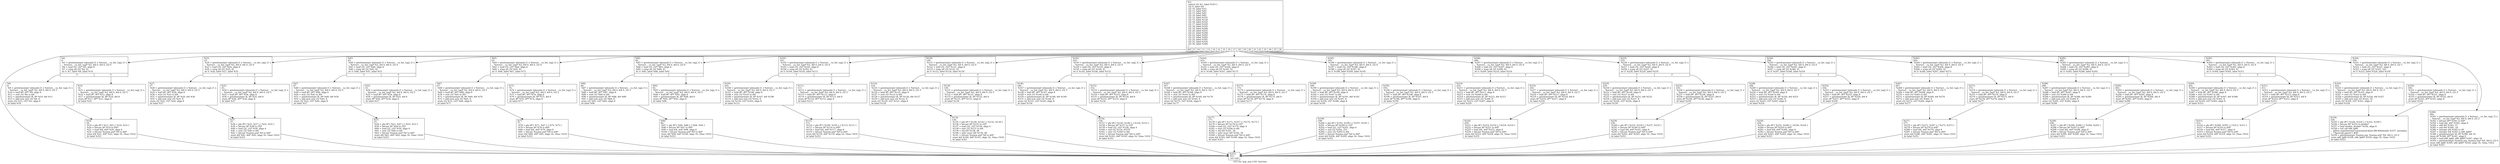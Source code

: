 digraph "CFG for 'pop_arg.1192' function" {
	label="CFG for 'pop_arg.1192' function";

	Node0x1598920 [shape=record,label="{%3:\l  switch i32 %1, label %351 [\l    i32 9, label %4\l    i32 10, label %23\l    i32 11, label %43\l    i32 13, label %63\l    i32 14, label %82\l    i32 12, label %101\l    i32 15, label %120\l    i32 16, label %142\l    i32 17, label %163\l    i32 18, label %185\l    i32 19, label %206\l    i32 20, label %225\l    i32 21, label %244\l    i32 22, label %263\l    i32 23, label %282\l    i32 24, label %301\l    i32 25, label %320\l    i32 26, label %340\l  ]\l|{<s0>def|<s1>9|<s2>10|<s3>11|<s4>13|<s5>14|<s6>12|<s7>15|<s8>16|<s9>17|<s10>18|<s11>19|<s12>20|<s13>21|<s14>22|<s15>23|<s16>24|<s17>25|<s18>26}}"];
	Node0x1598920:s0 -> Node0x1599f80;
	Node0x1598920:s1 -> Node0x15989f0;
	Node0x1598920:s2 -> Node0x1598b30;
	Node0x1598920:s3 -> Node0x1598c70;
	Node0x1598920:s4 -> Node0x1598db0;
	Node0x1598920:s5 -> Node0x1598ef0;
	Node0x1598920:s6 -> Node0x1599030;
	Node0x1598920:s7 -> Node0x1599170;
	Node0x1598920:s8 -> Node0x15992b0;
	Node0x1598920:s9 -> Node0x15993f0;
	Node0x1598920:s10 -> Node0x1599530;
	Node0x1598920:s11 -> Node0x1599670;
	Node0x1598920:s12 -> Node0x15997b0;
	Node0x1598920:s13 -> Node0x15998f0;
	Node0x1598920:s14 -> Node0x1599a30;
	Node0x1598920:s15 -> Node0x1599b70;
	Node0x1598920:s16 -> Node0x1599cb0;
	Node0x1598920:s17 -> Node0x1599df0;
	Node0x1598920:s18 -> Node0x1599f30;
	Node0x15989f0 [shape=record,label="{%4:\l4:                                                \l  %5 = getelementptr inbounds [1 x %struct.__va_list_tag], [1 x\l... %struct.__va_list_tag]* %2, i64 0, i64 0, i32 0\l  %6 = load i32, i32* %5, align 8\l  %7 = icmp ult i32 %6, 41\l  br i1 %7, label %8, label %14\l|{<s0>T|<s1>F}}"];
	Node0x15989f0:s0 -> Node0x1598a40;
	Node0x15989f0:s1 -> Node0x1598a90;
	Node0x1598a40 [shape=record,label="{%8:\l8:                                                \l  %9 = getelementptr inbounds [1 x %struct.__va_list_tag], [1 x\l... %struct.__va_list_tag]* %2, i64 0, i64 0, i32 3\l  %10 = load i8*, i8** %9, align 8\l  %11 = zext i32 %6 to i64\l  %12 = getelementptr i8, i8* %10, i64 %11\l  %13 = add nuw nsw i32 %6, 8\l  store i32 %13, i32* %5, align 8\l  br label %18\l}"];
	Node0x1598a40 -> Node0x1598ae0;
	Node0x1598a90 [shape=record,label="{%14:\l14:                                               \l  %15 = getelementptr inbounds [1 x %struct.__va_list_tag], [1 x\l... %struct.__va_list_tag]* %2, i64 0, i64 0, i32 2\l  %16 = load i8*, i8** %15, align 8\l  %17 = getelementptr i8, i8* %16, i64 8\l  store i8* %17, i8** %15, align 8\l  br label %18\l}"];
	Node0x1598a90 -> Node0x1598ae0;
	Node0x1598ae0 [shape=record,label="{%18:\l18:                                               \l  %19 = phi i8* [ %12, %8 ], [ %16, %14 ]\l  %20 = bitcast i8* %19 to i64*\l  %21 = load i64, i64* %20, align 8\l  %22 = bitcast %union.arg* %0 to i64*\l  store i64 %21, i64* %22, align 16, !tbaa !1632\l  br label %351\l}"];
	Node0x1598ae0 -> Node0x1599f80;
	Node0x1598b30 [shape=record,label="{%23:\l23:                                               \l  %24 = getelementptr inbounds [1 x %struct.__va_list_tag], [1 x\l... %struct.__va_list_tag]* %2, i64 0, i64 0, i32 0\l  %25 = load i32, i32* %24, align 8\l  %26 = icmp ult i32 %25, 41\l  br i1 %26, label %27, label %33\l|{<s0>T|<s1>F}}"];
	Node0x1598b30:s0 -> Node0x1598b80;
	Node0x1598b30:s1 -> Node0x1598bd0;
	Node0x1598b80 [shape=record,label="{%27:\l27:                                               \l  %28 = getelementptr inbounds [1 x %struct.__va_list_tag], [1 x\l... %struct.__va_list_tag]* %2, i64 0, i64 0, i32 3\l  %29 = load i8*, i8** %28, align 8\l  %30 = zext i32 %25 to i64\l  %31 = getelementptr i8, i8* %29, i64 %30\l  %32 = add nuw nsw i32 %25, 8\l  store i32 %32, i32* %24, align 8\l  br label %37\l}"];
	Node0x1598b80 -> Node0x1598c20;
	Node0x1598bd0 [shape=record,label="{%33:\l33:                                               \l  %34 = getelementptr inbounds [1 x %struct.__va_list_tag], [1 x\l... %struct.__va_list_tag]* %2, i64 0, i64 0, i32 2\l  %35 = load i8*, i8** %34, align 8\l  %36 = getelementptr i8, i8* %35, i64 8\l  store i8* %36, i8** %34, align 8\l  br label %37\l}"];
	Node0x1598bd0 -> Node0x1598c20;
	Node0x1598c20 [shape=record,label="{%37:\l37:                                               \l  %38 = phi i8* [ %31, %27 ], [ %35, %33 ]\l  %39 = bitcast i8* %38 to i32*\l  %40 = load i32, i32* %39, align 4\l  %41 = sext i32 %40 to i64\l  %42 = bitcast %union.arg* %0 to i64*\l  store i64 %41, i64* %42, align 16, !tbaa !1632\l  br label %351\l}"];
	Node0x1598c20 -> Node0x1599f80;
	Node0x1598c70 [shape=record,label="{%43:\l43:                                               \l  %44 = getelementptr inbounds [1 x %struct.__va_list_tag], [1 x\l... %struct.__va_list_tag]* %2, i64 0, i64 0, i32 0\l  %45 = load i32, i32* %44, align 8\l  %46 = icmp ult i32 %45, 41\l  br i1 %46, label %47, label %53\l|{<s0>T|<s1>F}}"];
	Node0x1598c70:s0 -> Node0x1598cc0;
	Node0x1598c70:s1 -> Node0x1598d10;
	Node0x1598cc0 [shape=record,label="{%47:\l47:                                               \l  %48 = getelementptr inbounds [1 x %struct.__va_list_tag], [1 x\l... %struct.__va_list_tag]* %2, i64 0, i64 0, i32 3\l  %49 = load i8*, i8** %48, align 8\l  %50 = zext i32 %45 to i64\l  %51 = getelementptr i8, i8* %49, i64 %50\l  %52 = add nuw nsw i32 %45, 8\l  store i32 %52, i32* %44, align 8\l  br label %57\l}"];
	Node0x1598cc0 -> Node0x1598d60;
	Node0x1598d10 [shape=record,label="{%53:\l53:                                               \l  %54 = getelementptr inbounds [1 x %struct.__va_list_tag], [1 x\l... %struct.__va_list_tag]* %2, i64 0, i64 0, i32 2\l  %55 = load i8*, i8** %54, align 8\l  %56 = getelementptr i8, i8* %55, i64 8\l  store i8* %56, i8** %54, align 8\l  br label %57\l}"];
	Node0x1598d10 -> Node0x1598d60;
	Node0x1598d60 [shape=record,label="{%57:\l57:                                               \l  %58 = phi i8* [ %51, %47 ], [ %55, %53 ]\l  %59 = bitcast i8* %58 to i32*\l  %60 = load i32, i32* %59, align 4\l  %61 = zext i32 %60 to i64\l  %62 = bitcast %union.arg* %0 to i64*\l  store i64 %61, i64* %62, align 16, !tbaa !1632\l  br label %351\l}"];
	Node0x1598d60 -> Node0x1599f80;
	Node0x1598db0 [shape=record,label="{%63:\l63:                                               \l  %64 = getelementptr inbounds [1 x %struct.__va_list_tag], [1 x\l... %struct.__va_list_tag]* %2, i64 0, i64 0, i32 0\l  %65 = load i32, i32* %64, align 8\l  %66 = icmp ult i32 %65, 41\l  br i1 %66, label %67, label %73\l|{<s0>T|<s1>F}}"];
	Node0x1598db0:s0 -> Node0x1598e00;
	Node0x1598db0:s1 -> Node0x1598e50;
	Node0x1598e00 [shape=record,label="{%67:\l67:                                               \l  %68 = getelementptr inbounds [1 x %struct.__va_list_tag], [1 x\l... %struct.__va_list_tag]* %2, i64 0, i64 0, i32 3\l  %69 = load i8*, i8** %68, align 8\l  %70 = zext i32 %65 to i64\l  %71 = getelementptr i8, i8* %69, i64 %70\l  %72 = add nuw nsw i32 %65, 8\l  store i32 %72, i32* %64, align 8\l  br label %77\l}"];
	Node0x1598e00 -> Node0x1598ea0;
	Node0x1598e50 [shape=record,label="{%73:\l73:                                               \l  %74 = getelementptr inbounds [1 x %struct.__va_list_tag], [1 x\l... %struct.__va_list_tag]* %2, i64 0, i64 0, i32 2\l  %75 = load i8*, i8** %74, align 8\l  %76 = getelementptr i8, i8* %75, i64 8\l  store i8* %76, i8** %74, align 8\l  br label %77\l}"];
	Node0x1598e50 -> Node0x1598ea0;
	Node0x1598ea0 [shape=record,label="{%77:\l77:                                               \l  %78 = phi i8* [ %71, %67 ], [ %75, %73 ]\l  %79 = bitcast i8* %78 to i64*\l  %80 = load i64, i64* %79, align 8\l  %81 = bitcast %union.arg* %0 to i64*\l  store i64 %80, i64* %81, align 16, !tbaa !1632\l  br label %351\l}"];
	Node0x1598ea0 -> Node0x1599f80;
	Node0x1598ef0 [shape=record,label="{%82:\l82:                                               \l  %83 = getelementptr inbounds [1 x %struct.__va_list_tag], [1 x\l... %struct.__va_list_tag]* %2, i64 0, i64 0, i32 0\l  %84 = load i32, i32* %83, align 8\l  %85 = icmp ult i32 %84, 41\l  br i1 %85, label %86, label %92\l|{<s0>T|<s1>F}}"];
	Node0x1598ef0:s0 -> Node0x1598f40;
	Node0x1598ef0:s1 -> Node0x1598f90;
	Node0x1598f40 [shape=record,label="{%86:\l86:                                               \l  %87 = getelementptr inbounds [1 x %struct.__va_list_tag], [1 x\l... %struct.__va_list_tag]* %2, i64 0, i64 0, i32 3\l  %88 = load i8*, i8** %87, align 8\l  %89 = zext i32 %84 to i64\l  %90 = getelementptr i8, i8* %88, i64 %89\l  %91 = add nuw nsw i32 %84, 8\l  store i32 %91, i32* %83, align 8\l  br label %96\l}"];
	Node0x1598f40 -> Node0x1598fe0;
	Node0x1598f90 [shape=record,label="{%92:\l92:                                               \l  %93 = getelementptr inbounds [1 x %struct.__va_list_tag], [1 x\l... %struct.__va_list_tag]* %2, i64 0, i64 0, i32 2\l  %94 = load i8*, i8** %93, align 8\l  %95 = getelementptr i8, i8* %94, i64 8\l  store i8* %95, i8** %93, align 8\l  br label %96\l}"];
	Node0x1598f90 -> Node0x1598fe0;
	Node0x1598fe0 [shape=record,label="{%96:\l96:                                               \l  %97 = phi i8* [ %90, %86 ], [ %94, %92 ]\l  %98 = bitcast i8* %97 to i64*\l  %99 = load i64, i64* %98, align 8\l  %100 = bitcast %union.arg* %0 to i64*\l  store i64 %99, i64* %100, align 16, !tbaa !1632\l  br label %351\l}"];
	Node0x1598fe0 -> Node0x1599f80;
	Node0x1599030 [shape=record,label="{%101:\l101:                                              \l  %102 = getelementptr inbounds [1 x %struct.__va_list_tag], [1 x\l... %struct.__va_list_tag]* %2, i64 0, i64 0, i32 0\l  %103 = load i32, i32* %102, align 8\l  %104 = icmp ult i32 %103, 41\l  br i1 %104, label %105, label %111\l|{<s0>T|<s1>F}}"];
	Node0x1599030:s0 -> Node0x1599080;
	Node0x1599030:s1 -> Node0x15990d0;
	Node0x1599080 [shape=record,label="{%105:\l105:                                              \l  %106 = getelementptr inbounds [1 x %struct.__va_list_tag], [1 x\l... %struct.__va_list_tag]* %2, i64 0, i64 0, i32 3\l  %107 = load i8*, i8** %106, align 8\l  %108 = zext i32 %103 to i64\l  %109 = getelementptr i8, i8* %107, i64 %108\l  %110 = add nuw nsw i32 %103, 8\l  store i32 %110, i32* %102, align 8\l  br label %115\l}"];
	Node0x1599080 -> Node0x1599120;
	Node0x15990d0 [shape=record,label="{%111:\l111:                                              \l  %112 = getelementptr inbounds [1 x %struct.__va_list_tag], [1 x\l... %struct.__va_list_tag]* %2, i64 0, i64 0, i32 2\l  %113 = load i8*, i8** %112, align 8\l  %114 = getelementptr i8, i8* %113, i64 8\l  store i8* %114, i8** %112, align 8\l  br label %115\l}"];
	Node0x15990d0 -> Node0x1599120;
	Node0x1599120 [shape=record,label="{%115:\l115:                                              \l  %116 = phi i8* [ %109, %105 ], [ %113, %111 ]\l  %117 = bitcast i8* %116 to i64*\l  %118 = load i64, i64* %117, align 8\l  %119 = bitcast %union.arg* %0 to i64*\l  store i64 %118, i64* %119, align 16, !tbaa !1632\l  br label %351\l}"];
	Node0x1599120 -> Node0x1599f80;
	Node0x1599170 [shape=record,label="{%120:\l120:                                              \l  %121 = getelementptr inbounds [1 x %struct.__va_list_tag], [1 x\l... %struct.__va_list_tag]* %2, i64 0, i64 0, i32 0\l  %122 = load i32, i32* %121, align 8\l  %123 = icmp ult i32 %122, 41\l  br i1 %123, label %124, label %130\l|{<s0>T|<s1>F}}"];
	Node0x1599170:s0 -> Node0x15991c0;
	Node0x1599170:s1 -> Node0x1599210;
	Node0x15991c0 [shape=record,label="{%124:\l124:                                              \l  %125 = getelementptr inbounds [1 x %struct.__va_list_tag], [1 x\l... %struct.__va_list_tag]* %2, i64 0, i64 0, i32 3\l  %126 = load i8*, i8** %125, align 8\l  %127 = zext i32 %122 to i64\l  %128 = getelementptr i8, i8* %126, i64 %127\l  %129 = add nuw nsw i32 %122, 8\l  store i32 %129, i32* %121, align 8\l  br label %134\l}"];
	Node0x15991c0 -> Node0x1599260;
	Node0x1599210 [shape=record,label="{%130:\l130:                                              \l  %131 = getelementptr inbounds [1 x %struct.__va_list_tag], [1 x\l... %struct.__va_list_tag]* %2, i64 0, i64 0, i32 2\l  %132 = load i8*, i8** %131, align 8\l  %133 = getelementptr i8, i8* %132, i64 8\l  store i8* %133, i8** %131, align 8\l  br label %134\l}"];
	Node0x1599210 -> Node0x1599260;
	Node0x1599260 [shape=record,label="{%134:\l134:                                              \l  %135 = phi i8* [ %128, %124 ], [ %132, %130 ]\l  %136 = bitcast i8* %135 to i32*\l  %137 = load i32, i32* %136, align 4\l  %138 = zext i32 %137 to i64\l  %139 = shl i64 %138, 48\l  %140 = ashr exact i64 %139, 48\l  %141 = bitcast %union.arg* %0 to i64*\l  store i64 %140, i64* %141, align 16, !tbaa !1632\l  br label %351\l}"];
	Node0x1599260 -> Node0x1599f80;
	Node0x15992b0 [shape=record,label="{%142:\l142:                                              \l  %143 = getelementptr inbounds [1 x %struct.__va_list_tag], [1 x\l... %struct.__va_list_tag]* %2, i64 0, i64 0, i32 0\l  %144 = load i32, i32* %143, align 8\l  %145 = icmp ult i32 %144, 41\l  br i1 %145, label %146, label %152\l|{<s0>T|<s1>F}}"];
	Node0x15992b0:s0 -> Node0x1599300;
	Node0x15992b0:s1 -> Node0x1599350;
	Node0x1599300 [shape=record,label="{%146:\l146:                                              \l  %147 = getelementptr inbounds [1 x %struct.__va_list_tag], [1 x\l... %struct.__va_list_tag]* %2, i64 0, i64 0, i32 3\l  %148 = load i8*, i8** %147, align 8\l  %149 = zext i32 %144 to i64\l  %150 = getelementptr i8, i8* %148, i64 %149\l  %151 = add nuw nsw i32 %144, 8\l  store i32 %151, i32* %143, align 8\l  br label %156\l}"];
	Node0x1599300 -> Node0x15993a0;
	Node0x1599350 [shape=record,label="{%152:\l152:                                              \l  %153 = getelementptr inbounds [1 x %struct.__va_list_tag], [1 x\l... %struct.__va_list_tag]* %2, i64 0, i64 0, i32 2\l  %154 = load i8*, i8** %153, align 8\l  %155 = getelementptr i8, i8* %154, i64 8\l  store i8* %155, i8** %153, align 8\l  br label %156\l}"];
	Node0x1599350 -> Node0x15993a0;
	Node0x15993a0 [shape=record,label="{%156:\l156:                                              \l  %157 = phi i8* [ %150, %146 ], [ %154, %152 ]\l  %158 = bitcast i8* %157 to i32*\l  %159 = load i32, i32* %158, align 4\l  %160 = and i32 %159, 65535\l  %161 = zext i32 %160 to i64\l  %162 = bitcast %union.arg* %0 to i64*\l  store i64 %161, i64* %162, align 16, !tbaa !1632\l  br label %351\l}"];
	Node0x15993a0 -> Node0x1599f80;
	Node0x15993f0 [shape=record,label="{%163:\l163:                                              \l  %164 = getelementptr inbounds [1 x %struct.__va_list_tag], [1 x\l... %struct.__va_list_tag]* %2, i64 0, i64 0, i32 0\l  %165 = load i32, i32* %164, align 8\l  %166 = icmp ult i32 %165, 41\l  br i1 %166, label %167, label %173\l|{<s0>T|<s1>F}}"];
	Node0x15993f0:s0 -> Node0x1599440;
	Node0x15993f0:s1 -> Node0x1599490;
	Node0x1599440 [shape=record,label="{%167:\l167:                                              \l  %168 = getelementptr inbounds [1 x %struct.__va_list_tag], [1 x\l... %struct.__va_list_tag]* %2, i64 0, i64 0, i32 3\l  %169 = load i8*, i8** %168, align 8\l  %170 = zext i32 %165 to i64\l  %171 = getelementptr i8, i8* %169, i64 %170\l  %172 = add nuw nsw i32 %165, 8\l  store i32 %172, i32* %164, align 8\l  br label %177\l}"];
	Node0x1599440 -> Node0x15994e0;
	Node0x1599490 [shape=record,label="{%173:\l173:                                              \l  %174 = getelementptr inbounds [1 x %struct.__va_list_tag], [1 x\l... %struct.__va_list_tag]* %2, i64 0, i64 0, i32 2\l  %175 = load i8*, i8** %174, align 8\l  %176 = getelementptr i8, i8* %175, i64 8\l  store i8* %176, i8** %174, align 8\l  br label %177\l}"];
	Node0x1599490 -> Node0x15994e0;
	Node0x15994e0 [shape=record,label="{%177:\l177:                                              \l  %178 = phi i8* [ %171, %167 ], [ %175, %173 ]\l  %179 = bitcast i8* %178 to i32*\l  %180 = load i32, i32* %179, align 4\l  %181 = zext i32 %180 to i64\l  %182 = shl i64 %181, 56\l  %183 = ashr exact i64 %182, 56\l  %184 = bitcast %union.arg* %0 to i64*\l  store i64 %183, i64* %184, align 16, !tbaa !1632\l  br label %351\l}"];
	Node0x15994e0 -> Node0x1599f80;
	Node0x1599530 [shape=record,label="{%185:\l185:                                              \l  %186 = getelementptr inbounds [1 x %struct.__va_list_tag], [1 x\l... %struct.__va_list_tag]* %2, i64 0, i64 0, i32 0\l  %187 = load i32, i32* %186, align 8\l  %188 = icmp ult i32 %187, 41\l  br i1 %188, label %189, label %195\l|{<s0>T|<s1>F}}"];
	Node0x1599530:s0 -> Node0x1599580;
	Node0x1599530:s1 -> Node0x15995d0;
	Node0x1599580 [shape=record,label="{%189:\l189:                                              \l  %190 = getelementptr inbounds [1 x %struct.__va_list_tag], [1 x\l... %struct.__va_list_tag]* %2, i64 0, i64 0, i32 3\l  %191 = load i8*, i8** %190, align 8\l  %192 = zext i32 %187 to i64\l  %193 = getelementptr i8, i8* %191, i64 %192\l  %194 = add nuw nsw i32 %187, 8\l  store i32 %194, i32* %186, align 8\l  br label %199\l}"];
	Node0x1599580 -> Node0x1599620;
	Node0x15995d0 [shape=record,label="{%195:\l195:                                              \l  %196 = getelementptr inbounds [1 x %struct.__va_list_tag], [1 x\l... %struct.__va_list_tag]* %2, i64 0, i64 0, i32 2\l  %197 = load i8*, i8** %196, align 8\l  %198 = getelementptr i8, i8* %197, i64 8\l  store i8* %198, i8** %196, align 8\l  br label %199\l}"];
	Node0x15995d0 -> Node0x1599620;
	Node0x1599620 [shape=record,label="{%199:\l199:                                              \l  %200 = phi i8* [ %193, %189 ], [ %197, %195 ]\l  %201 = bitcast i8* %200 to i32*\l  %202 = load i32, i32* %201, align 4\l  %203 = and i32 %202, 255\l  %204 = zext i32 %203 to i64\l  %205 = bitcast %union.arg* %0 to i64*\l  store i64 %204, i64* %205, align 16, !tbaa !1632\l  br label %351\l}"];
	Node0x1599620 -> Node0x1599f80;
	Node0x1599670 [shape=record,label="{%206:\l206:                                              \l  %207 = getelementptr inbounds [1 x %struct.__va_list_tag], [1 x\l... %struct.__va_list_tag]* %2, i64 0, i64 0, i32 0\l  %208 = load i32, i32* %207, align 8\l  %209 = icmp ult i32 %208, 41\l  br i1 %209, label %210, label %216\l|{<s0>T|<s1>F}}"];
	Node0x1599670:s0 -> Node0x15996c0;
	Node0x1599670:s1 -> Node0x1599710;
	Node0x15996c0 [shape=record,label="{%210:\l210:                                              \l  %211 = getelementptr inbounds [1 x %struct.__va_list_tag], [1 x\l... %struct.__va_list_tag]* %2, i64 0, i64 0, i32 3\l  %212 = load i8*, i8** %211, align 8\l  %213 = zext i32 %208 to i64\l  %214 = getelementptr i8, i8* %212, i64 %213\l  %215 = add nuw nsw i32 %208, 8\l  store i32 %215, i32* %207, align 8\l  br label %220\l}"];
	Node0x15996c0 -> Node0x1599760;
	Node0x1599710 [shape=record,label="{%216:\l216:                                              \l  %217 = getelementptr inbounds [1 x %struct.__va_list_tag], [1 x\l... %struct.__va_list_tag]* %2, i64 0, i64 0, i32 2\l  %218 = load i8*, i8** %217, align 8\l  %219 = getelementptr i8, i8* %218, i64 8\l  store i8* %219, i8** %217, align 8\l  br label %220\l}"];
	Node0x1599710 -> Node0x1599760;
	Node0x1599760 [shape=record,label="{%220:\l220:                                              \l  %221 = phi i8* [ %214, %210 ], [ %218, %216 ]\l  %222 = bitcast i8* %221 to i64*\l  %223 = load i64, i64* %222, align 8\l  %224 = bitcast %union.arg* %0 to i64*\l  store i64 %223, i64* %224, align 16, !tbaa !1632\l  br label %351\l}"];
	Node0x1599760 -> Node0x1599f80;
	Node0x15997b0 [shape=record,label="{%225:\l225:                                              \l  %226 = getelementptr inbounds [1 x %struct.__va_list_tag], [1 x\l... %struct.__va_list_tag]* %2, i64 0, i64 0, i32 0\l  %227 = load i32, i32* %226, align 8\l  %228 = icmp ult i32 %227, 41\l  br i1 %228, label %229, label %235\l|{<s0>T|<s1>F}}"];
	Node0x15997b0:s0 -> Node0x1599800;
	Node0x15997b0:s1 -> Node0x1599850;
	Node0x1599800 [shape=record,label="{%229:\l229:                                              \l  %230 = getelementptr inbounds [1 x %struct.__va_list_tag], [1 x\l... %struct.__va_list_tag]* %2, i64 0, i64 0, i32 3\l  %231 = load i8*, i8** %230, align 8\l  %232 = zext i32 %227 to i64\l  %233 = getelementptr i8, i8* %231, i64 %232\l  %234 = add nuw nsw i32 %227, 8\l  store i32 %234, i32* %226, align 8\l  br label %239\l}"];
	Node0x1599800 -> Node0x15998a0;
	Node0x1599850 [shape=record,label="{%235:\l235:                                              \l  %236 = getelementptr inbounds [1 x %struct.__va_list_tag], [1 x\l... %struct.__va_list_tag]* %2, i64 0, i64 0, i32 2\l  %237 = load i8*, i8** %236, align 8\l  %238 = getelementptr i8, i8* %237, i64 8\l  store i8* %238, i8** %236, align 8\l  br label %239\l}"];
	Node0x1599850 -> Node0x15998a0;
	Node0x15998a0 [shape=record,label="{%239:\l239:                                              \l  %240 = phi i8* [ %233, %229 ], [ %237, %235 ]\l  %241 = bitcast i8* %240 to i64*\l  %242 = load i64, i64* %241, align 8\l  %243 = bitcast %union.arg* %0 to i64*\l  store i64 %242, i64* %243, align 16, !tbaa !1632\l  br label %351\l}"];
	Node0x15998a0 -> Node0x1599f80;
	Node0x15998f0 [shape=record,label="{%244:\l244:                                              \l  %245 = getelementptr inbounds [1 x %struct.__va_list_tag], [1 x\l... %struct.__va_list_tag]* %2, i64 0, i64 0, i32 0\l  %246 = load i32, i32* %245, align 8\l  %247 = icmp ult i32 %246, 41\l  br i1 %247, label %248, label %254\l|{<s0>T|<s1>F}}"];
	Node0x15998f0:s0 -> Node0x1599940;
	Node0x15998f0:s1 -> Node0x1599990;
	Node0x1599940 [shape=record,label="{%248:\l248:                                              \l  %249 = getelementptr inbounds [1 x %struct.__va_list_tag], [1 x\l... %struct.__va_list_tag]* %2, i64 0, i64 0, i32 3\l  %250 = load i8*, i8** %249, align 8\l  %251 = zext i32 %246 to i64\l  %252 = getelementptr i8, i8* %250, i64 %251\l  %253 = add nuw nsw i32 %246, 8\l  store i32 %253, i32* %245, align 8\l  br label %258\l}"];
	Node0x1599940 -> Node0x15999e0;
	Node0x1599990 [shape=record,label="{%254:\l254:                                              \l  %255 = getelementptr inbounds [1 x %struct.__va_list_tag], [1 x\l... %struct.__va_list_tag]* %2, i64 0, i64 0, i32 2\l  %256 = load i8*, i8** %255, align 8\l  %257 = getelementptr i8, i8* %256, i64 8\l  store i8* %257, i8** %255, align 8\l  br label %258\l}"];
	Node0x1599990 -> Node0x15999e0;
	Node0x15999e0 [shape=record,label="{%258:\l258:                                              \l  %259 = phi i8* [ %252, %248 ], [ %256, %254 ]\l  %260 = bitcast i8* %259 to i64*\l  %261 = load i64, i64* %260, align 8\l  %262 = bitcast %union.arg* %0 to i64*\l  store i64 %261, i64* %262, align 16, !tbaa !1632\l  br label %351\l}"];
	Node0x15999e0 -> Node0x1599f80;
	Node0x1599a30 [shape=record,label="{%263:\l263:                                              \l  %264 = getelementptr inbounds [1 x %struct.__va_list_tag], [1 x\l... %struct.__va_list_tag]* %2, i64 0, i64 0, i32 0\l  %265 = load i32, i32* %264, align 8\l  %266 = icmp ult i32 %265, 41\l  br i1 %266, label %267, label %273\l|{<s0>T|<s1>F}}"];
	Node0x1599a30:s0 -> Node0x1599a80;
	Node0x1599a30:s1 -> Node0x1599ad0;
	Node0x1599a80 [shape=record,label="{%267:\l267:                                              \l  %268 = getelementptr inbounds [1 x %struct.__va_list_tag], [1 x\l... %struct.__va_list_tag]* %2, i64 0, i64 0, i32 3\l  %269 = load i8*, i8** %268, align 8\l  %270 = zext i32 %265 to i64\l  %271 = getelementptr i8, i8* %269, i64 %270\l  %272 = add nuw nsw i32 %265, 8\l  store i32 %272, i32* %264, align 8\l  br label %277\l}"];
	Node0x1599a80 -> Node0x1599b20;
	Node0x1599ad0 [shape=record,label="{%273:\l273:                                              \l  %274 = getelementptr inbounds [1 x %struct.__va_list_tag], [1 x\l... %struct.__va_list_tag]* %2, i64 0, i64 0, i32 2\l  %275 = load i8*, i8** %274, align 8\l  %276 = getelementptr i8, i8* %275, i64 8\l  store i8* %276, i8** %274, align 8\l  br label %277\l}"];
	Node0x1599ad0 -> Node0x1599b20;
	Node0x1599b20 [shape=record,label="{%277:\l277:                                              \l  %278 = phi i8* [ %271, %267 ], [ %275, %273 ]\l  %279 = bitcast i8* %278 to i64*\l  %280 = load i64, i64* %279, align 8\l  %281 = bitcast %union.arg* %0 to i64*\l  store i64 %280, i64* %281, align 16, !tbaa !1632\l  br label %351\l}"];
	Node0x1599b20 -> Node0x1599f80;
	Node0x1599b70 [shape=record,label="{%282:\l282:                                              \l  %283 = getelementptr inbounds [1 x %struct.__va_list_tag], [1 x\l... %struct.__va_list_tag]* %2, i64 0, i64 0, i32 0\l  %284 = load i32, i32* %283, align 8\l  %285 = icmp ult i32 %284, 41\l  br i1 %285, label %286, label %292\l|{<s0>T|<s1>F}}"];
	Node0x1599b70:s0 -> Node0x1599bc0;
	Node0x1599b70:s1 -> Node0x1599c10;
	Node0x1599bc0 [shape=record,label="{%286:\l286:                                              \l  %287 = getelementptr inbounds [1 x %struct.__va_list_tag], [1 x\l... %struct.__va_list_tag]* %2, i64 0, i64 0, i32 3\l  %288 = load i8*, i8** %287, align 8\l  %289 = zext i32 %284 to i64\l  %290 = getelementptr i8, i8* %288, i64 %289\l  %291 = add nuw nsw i32 %284, 8\l  store i32 %291, i32* %283, align 8\l  br label %296\l}"];
	Node0x1599bc0 -> Node0x1599c60;
	Node0x1599c10 [shape=record,label="{%292:\l292:                                              \l  %293 = getelementptr inbounds [1 x %struct.__va_list_tag], [1 x\l... %struct.__va_list_tag]* %2, i64 0, i64 0, i32 2\l  %294 = load i8*, i8** %293, align 8\l  %295 = getelementptr i8, i8* %294, i64 8\l  store i8* %295, i8** %293, align 8\l  br label %296\l}"];
	Node0x1599c10 -> Node0x1599c60;
	Node0x1599c60 [shape=record,label="{%296:\l296:                                              \l  %297 = phi i8* [ %290, %286 ], [ %294, %292 ]\l  %298 = bitcast i8* %297 to i64*\l  %299 = load i64, i64* %298, align 8\l  %300 = bitcast %union.arg* %0 to i64*\l  store i64 %299, i64* %300, align 16, !tbaa !1632\l  br label %351\l}"];
	Node0x1599c60 -> Node0x1599f80;
	Node0x1599cb0 [shape=record,label="{%301:\l301:                                              \l  %302 = getelementptr inbounds [1 x %struct.__va_list_tag], [1 x\l... %struct.__va_list_tag]* %2, i64 0, i64 0, i32 0\l  %303 = load i32, i32* %302, align 8\l  %304 = icmp ult i32 %303, 41\l  br i1 %304, label %305, label %311\l|{<s0>T|<s1>F}}"];
	Node0x1599cb0:s0 -> Node0x1599d00;
	Node0x1599cb0:s1 -> Node0x1599d50;
	Node0x1599d00 [shape=record,label="{%305:\l305:                                              \l  %306 = getelementptr inbounds [1 x %struct.__va_list_tag], [1 x\l... %struct.__va_list_tag]* %2, i64 0, i64 0, i32 3\l  %307 = load i8*, i8** %306, align 8\l  %308 = zext i32 %303 to i64\l  %309 = getelementptr i8, i8* %307, i64 %308\l  %310 = add nuw nsw i32 %303, 8\l  store i32 %310, i32* %302, align 8\l  br label %315\l}"];
	Node0x1599d00 -> Node0x1599da0;
	Node0x1599d50 [shape=record,label="{%311:\l311:                                              \l  %312 = getelementptr inbounds [1 x %struct.__va_list_tag], [1 x\l... %struct.__va_list_tag]* %2, i64 0, i64 0, i32 2\l  %313 = load i8*, i8** %312, align 8\l  %314 = getelementptr i8, i8* %313, i64 8\l  store i8* %314, i8** %312, align 8\l  br label %315\l}"];
	Node0x1599d50 -> Node0x1599da0;
	Node0x1599da0 [shape=record,label="{%315:\l315:                                              \l  %316 = phi i8* [ %309, %305 ], [ %313, %311 ]\l  %317 = bitcast i8* %316 to i64*\l  %318 = load i64, i64* %317, align 8\l  %319 = bitcast %union.arg* %0 to i64*\l  store i64 %318, i64* %319, align 16, !tbaa !1632\l  br label %351\l}"];
	Node0x1599da0 -> Node0x1599f80;
	Node0x1599df0 [shape=record,label="{%320:\l320:                                              \l  %321 = getelementptr inbounds [1 x %struct.__va_list_tag], [1 x\l... %struct.__va_list_tag]* %2, i64 0, i64 0, i32 1\l  %322 = load i32, i32* %321, align 4\l  %323 = icmp ult i32 %322, 161\l  br i1 %323, label %324, label %330\l|{<s0>T|<s1>F}}"];
	Node0x1599df0:s0 -> Node0x1599e40;
	Node0x1599df0:s1 -> Node0x1599e90;
	Node0x1599e40 [shape=record,label="{%324:\l324:                                              \l  %325 = getelementptr inbounds [1 x %struct.__va_list_tag], [1 x\l... %struct.__va_list_tag]* %2, i64 0, i64 0, i32 3\l  %326 = load i8*, i8** %325, align 8\l  %327 = zext i32 %322 to i64\l  %328 = getelementptr i8, i8* %326, i64 %327\l  %329 = add nuw nsw i32 %322, 16\l  store i32 %329, i32* %321, align 4\l  br label %334\l}"];
	Node0x1599e40 -> Node0x1599ee0;
	Node0x1599e90 [shape=record,label="{%330:\l330:                                              \l  %331 = getelementptr inbounds [1 x %struct.__va_list_tag], [1 x\l... %struct.__va_list_tag]* %2, i64 0, i64 0, i32 2\l  %332 = load i8*, i8** %331, align 8\l  %333 = getelementptr i8, i8* %332, i64 8\l  store i8* %333, i8** %331, align 8\l  br label %334\l}"];
	Node0x1599e90 -> Node0x1599ee0;
	Node0x1599ee0 [shape=record,label="{%334:\l334:                                              \l  %335 = phi i8* [ %328, %324 ], [ %332, %330 ]\l  %336 = bitcast i8* %335 to double*\l  %337 = load double, double* %336, align 8\l  %338 = tail call x86_fp80\l... @llvm.experimental.constrained.fpext.f80.f64(double %337, metadata\l... !\"fpexcept.ignore\") #40\l  %339 = getelementptr %union.arg, %union.arg* %0, i64 0, i32 0\l  store x86_fp80 %338, x86_fp80* %339, align 16, !tbaa !1632\l  br label %351\l}"];
	Node0x1599ee0 -> Node0x1599f80;
	Node0x1599f30 [shape=record,label="{%340:\l340:                                              \l  %341 = getelementptr inbounds [1 x %struct.__va_list_tag], [1 x\l... %struct.__va_list_tag]* %2, i64 0, i64 0, i32 2\l  %342 = bitcast i8** %341 to i64*\l  %343 = load i64, i64* %342, align 8\l  %344 = add i64 %343, 15\l  %345 = and i64 %344, -16\l  %346 = inttoptr i64 %345 to i8*\l  %347 = inttoptr i64 %345 to x86_fp80*\l  %348 = getelementptr i8, i8* %346, i64 16\l  store i8* %348, i8** %341, align 8\l  %349 = load x86_fp80, x86_fp80* %347, align 16\l  %350 = getelementptr %union.arg, %union.arg* %0, i64 0, i32 0\l  store x86_fp80 %349, x86_fp80* %350, align 16, !tbaa !1632\l  br label %351\l}"];
	Node0x1599f30 -> Node0x1599f80;
	Node0x1599f80 [shape=record,label="{%351:\l351:                                              \l  ret void\l}"];
}
